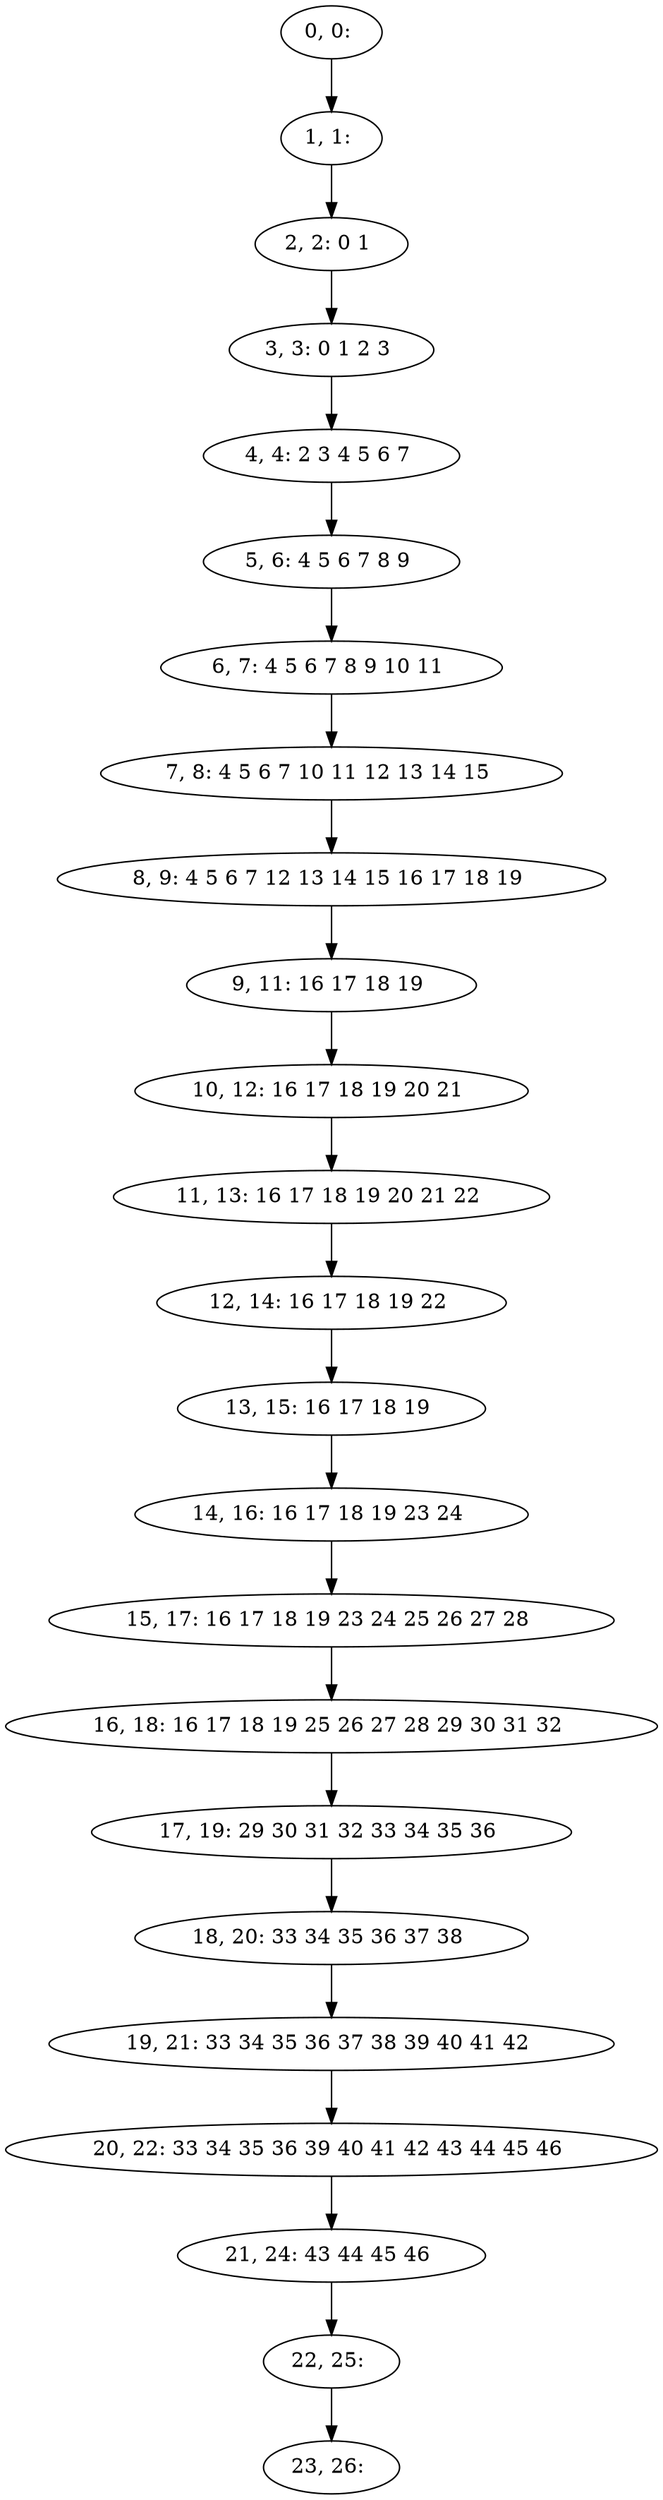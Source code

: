 digraph G {
0[label="0, 0: "];
1[label="1, 1: "];
2[label="2, 2: 0 1 "];
3[label="3, 3: 0 1 2 3 "];
4[label="4, 4: 2 3 4 5 6 7 "];
5[label="5, 6: 4 5 6 7 8 9 "];
6[label="6, 7: 4 5 6 7 8 9 10 11 "];
7[label="7, 8: 4 5 6 7 10 11 12 13 14 15 "];
8[label="8, 9: 4 5 6 7 12 13 14 15 16 17 18 19 "];
9[label="9, 11: 16 17 18 19 "];
10[label="10, 12: 16 17 18 19 20 21 "];
11[label="11, 13: 16 17 18 19 20 21 22 "];
12[label="12, 14: 16 17 18 19 22 "];
13[label="13, 15: 16 17 18 19 "];
14[label="14, 16: 16 17 18 19 23 24 "];
15[label="15, 17: 16 17 18 19 23 24 25 26 27 28 "];
16[label="16, 18: 16 17 18 19 25 26 27 28 29 30 31 32 "];
17[label="17, 19: 29 30 31 32 33 34 35 36 "];
18[label="18, 20: 33 34 35 36 37 38 "];
19[label="19, 21: 33 34 35 36 37 38 39 40 41 42 "];
20[label="20, 22: 33 34 35 36 39 40 41 42 43 44 45 46 "];
21[label="21, 24: 43 44 45 46 "];
22[label="22, 25: "];
23[label="23, 26: "];
0->1 ;
1->2 ;
2->3 ;
3->4 ;
4->5 ;
5->6 ;
6->7 ;
7->8 ;
8->9 ;
9->10 ;
10->11 ;
11->12 ;
12->13 ;
13->14 ;
14->15 ;
15->16 ;
16->17 ;
17->18 ;
18->19 ;
19->20 ;
20->21 ;
21->22 ;
22->23 ;
}
